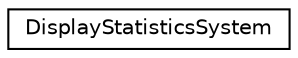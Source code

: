 digraph "Graphical Class Hierarchy"
{
 // INTERACTIVE_SVG=YES
 // LATEX_PDF_SIZE
  edge [fontname="Helvetica",fontsize="10",labelfontname="Helvetica",labelfontsize="10"];
  node [fontname="Helvetica",fontsize="10",shape=record];
  rankdir="LR";
  Node0 [label="DisplayStatisticsSystem",height=0.2,width=0.4,color="black", fillcolor="white", style="filled",URL="$d3/d85/class_display_statistics_system.html",tooltip=" "];
}

